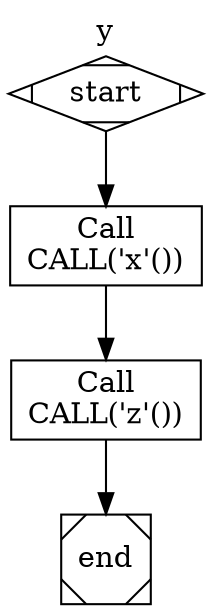 digraph CFG {
    node [shape=box];
    label="y";
    labelloc=t;
    start [shape=Mdiamond];
    end [shape=Msquare];
    node0 [label="Call\nCALL('x'())"];
    node1 [label="Call\nCALL('z'())"];
    node0 -> node1 
    node1 -> end;
    start -> node0;
}

